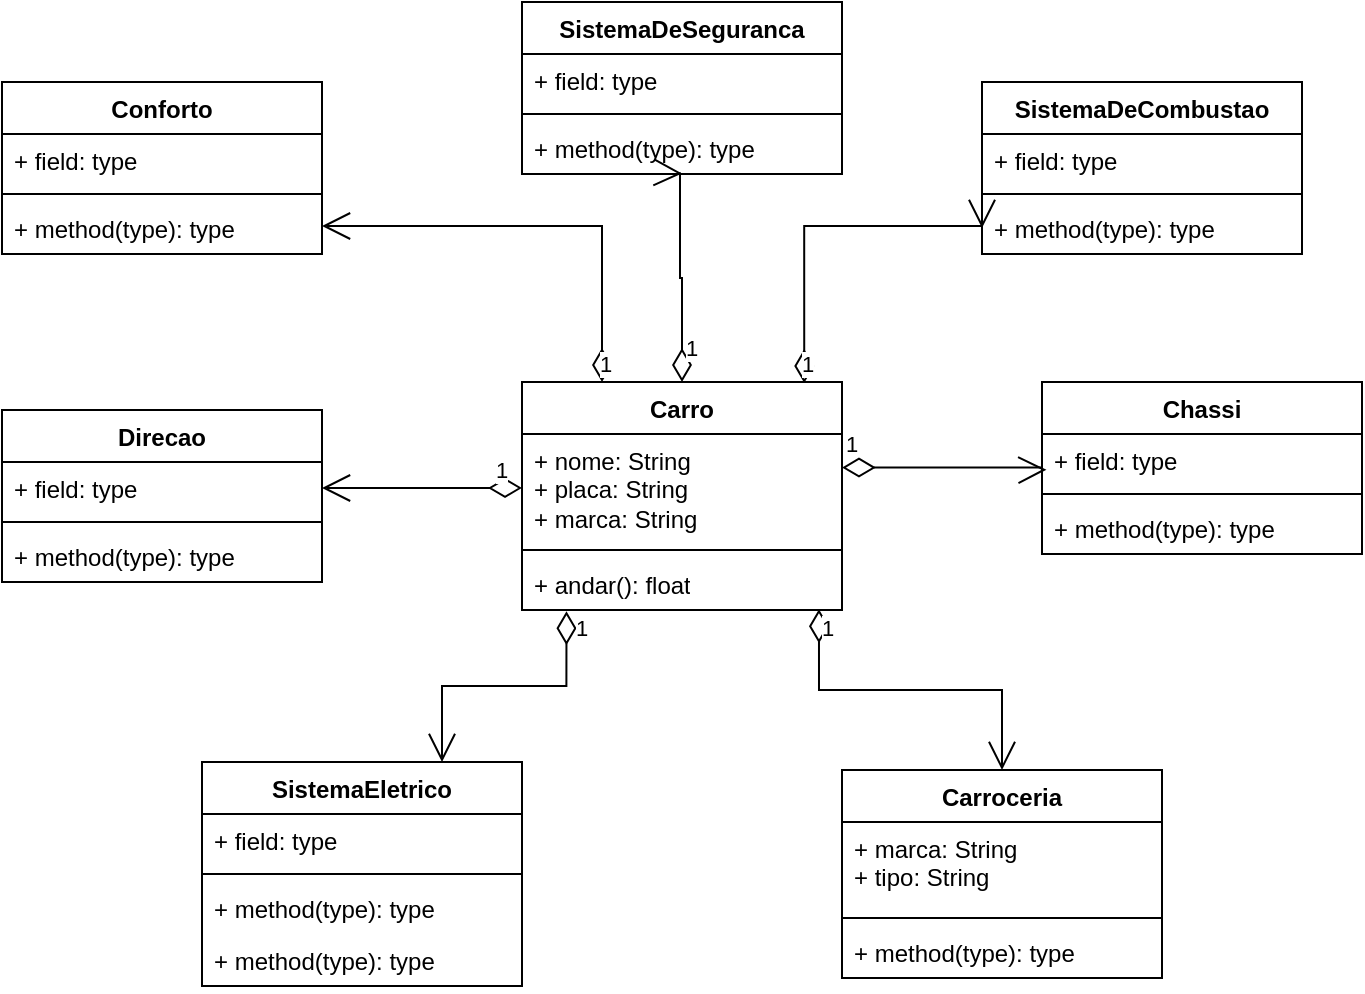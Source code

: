 <mxfile version="24.4.2" type="github">
  <diagram name="Página-1" id="z-0REUnZL9QmkvWz6wbS">
    <mxGraphModel dx="933" dy="383" grid="1" gridSize="10" guides="1" tooltips="1" connect="1" arrows="1" fold="1" page="1" pageScale="1" pageWidth="1169" pageHeight="827" math="0" shadow="0">
      <root>
        <mxCell id="0" />
        <mxCell id="1" parent="0" />
        <mxCell id="1uTAzycj1BVcC_7WjwZ4-1" value="Carro" style="swimlane;fontStyle=1;align=center;verticalAlign=top;childLayout=stackLayout;horizontal=1;startSize=26;horizontalStack=0;resizeParent=1;resizeParentMax=0;resizeLast=0;collapsible=1;marginBottom=0;whiteSpace=wrap;html=1;" parent="1" vertex="1">
          <mxGeometry x="505" y="358" width="160" height="114" as="geometry" />
        </mxCell>
        <mxCell id="1uTAzycj1BVcC_7WjwZ4-2" value="+ nome: String&lt;div&gt;+ placa: String&lt;/div&gt;&lt;div&gt;+ marca: String&lt;/div&gt;" style="text;strokeColor=none;fillColor=none;align=left;verticalAlign=top;spacingLeft=4;spacingRight=4;overflow=hidden;rotatable=0;points=[[0,0.5],[1,0.5]];portConstraint=eastwest;whiteSpace=wrap;html=1;" parent="1uTAzycj1BVcC_7WjwZ4-1" vertex="1">
          <mxGeometry y="26" width="160" height="54" as="geometry" />
        </mxCell>
        <mxCell id="1uTAzycj1BVcC_7WjwZ4-3" value="" style="line;strokeWidth=1;fillColor=none;align=left;verticalAlign=middle;spacingTop=-1;spacingLeft=3;spacingRight=3;rotatable=0;labelPosition=right;points=[];portConstraint=eastwest;strokeColor=inherit;" parent="1uTAzycj1BVcC_7WjwZ4-1" vertex="1">
          <mxGeometry y="80" width="160" height="8" as="geometry" />
        </mxCell>
        <mxCell id="1uTAzycj1BVcC_7WjwZ4-4" value="+ andar(): float" style="text;strokeColor=none;fillColor=none;align=left;verticalAlign=top;spacingLeft=4;spacingRight=4;overflow=hidden;rotatable=0;points=[[0,0.5],[1,0.5]];portConstraint=eastwest;whiteSpace=wrap;html=1;" parent="1uTAzycj1BVcC_7WjwZ4-1" vertex="1">
          <mxGeometry y="88" width="160" height="26" as="geometry" />
        </mxCell>
        <mxCell id="1uTAzycj1BVcC_7WjwZ4-6" value="Carroceria" style="swimlane;fontStyle=1;align=center;verticalAlign=top;childLayout=stackLayout;horizontal=1;startSize=26;horizontalStack=0;resizeParent=1;resizeParentMax=0;resizeLast=0;collapsible=1;marginBottom=0;whiteSpace=wrap;html=1;" parent="1" vertex="1">
          <mxGeometry x="665" y="552" width="160" height="104" as="geometry" />
        </mxCell>
        <mxCell id="1uTAzycj1BVcC_7WjwZ4-7" value="+ marca: String&lt;div&gt;+ tipo: String&lt;/div&gt;" style="text;strokeColor=none;fillColor=none;align=left;verticalAlign=top;spacingLeft=4;spacingRight=4;overflow=hidden;rotatable=0;points=[[0,0.5],[1,0.5]];portConstraint=eastwest;whiteSpace=wrap;html=1;" parent="1uTAzycj1BVcC_7WjwZ4-6" vertex="1">
          <mxGeometry y="26" width="160" height="44" as="geometry" />
        </mxCell>
        <mxCell id="1uTAzycj1BVcC_7WjwZ4-8" value="" style="line;strokeWidth=1;fillColor=none;align=left;verticalAlign=middle;spacingTop=-1;spacingLeft=3;spacingRight=3;rotatable=0;labelPosition=right;points=[];portConstraint=eastwest;strokeColor=inherit;" parent="1uTAzycj1BVcC_7WjwZ4-6" vertex="1">
          <mxGeometry y="70" width="160" height="8" as="geometry" />
        </mxCell>
        <mxCell id="1uTAzycj1BVcC_7WjwZ4-9" value="+ method(type): type" style="text;strokeColor=none;fillColor=none;align=left;verticalAlign=top;spacingLeft=4;spacingRight=4;overflow=hidden;rotatable=0;points=[[0,0.5],[1,0.5]];portConstraint=eastwest;whiteSpace=wrap;html=1;" parent="1uTAzycj1BVcC_7WjwZ4-6" vertex="1">
          <mxGeometry y="78" width="160" height="26" as="geometry" />
        </mxCell>
        <mxCell id="1uTAzycj1BVcC_7WjwZ4-12" value="SistemaEletrico" style="swimlane;fontStyle=1;align=center;verticalAlign=top;childLayout=stackLayout;horizontal=1;startSize=26;horizontalStack=0;resizeParent=1;resizeParentMax=0;resizeLast=0;collapsible=1;marginBottom=0;whiteSpace=wrap;html=1;" parent="1" vertex="1">
          <mxGeometry x="345" y="548" width="160" height="112" as="geometry" />
        </mxCell>
        <mxCell id="1uTAzycj1BVcC_7WjwZ4-13" value="+ field: type" style="text;strokeColor=none;fillColor=none;align=left;verticalAlign=top;spacingLeft=4;spacingRight=4;overflow=hidden;rotatable=0;points=[[0,0.5],[1,0.5]];portConstraint=eastwest;whiteSpace=wrap;html=1;" parent="1uTAzycj1BVcC_7WjwZ4-12" vertex="1">
          <mxGeometry y="26" width="160" height="26" as="geometry" />
        </mxCell>
        <mxCell id="1uTAzycj1BVcC_7WjwZ4-14" value="" style="line;strokeWidth=1;fillColor=none;align=left;verticalAlign=middle;spacingTop=-1;spacingLeft=3;spacingRight=3;rotatable=0;labelPosition=right;points=[];portConstraint=eastwest;strokeColor=inherit;" parent="1uTAzycj1BVcC_7WjwZ4-12" vertex="1">
          <mxGeometry y="52" width="160" height="8" as="geometry" />
        </mxCell>
        <mxCell id="1uTAzycj1BVcC_7WjwZ4-16" value="+ method(type): type" style="text;strokeColor=none;fillColor=none;align=left;verticalAlign=top;spacingLeft=4;spacingRight=4;overflow=hidden;rotatable=0;points=[[0,0.5],[1,0.5]];portConstraint=eastwest;whiteSpace=wrap;html=1;" parent="1uTAzycj1BVcC_7WjwZ4-12" vertex="1">
          <mxGeometry y="60" width="160" height="26" as="geometry" />
        </mxCell>
        <mxCell id="1uTAzycj1BVcC_7WjwZ4-15" value="+ method(type): type" style="text;strokeColor=none;fillColor=none;align=left;verticalAlign=top;spacingLeft=4;spacingRight=4;overflow=hidden;rotatable=0;points=[[0,0.5],[1,0.5]];portConstraint=eastwest;whiteSpace=wrap;html=1;" parent="1uTAzycj1BVcC_7WjwZ4-12" vertex="1">
          <mxGeometry y="86" width="160" height="26" as="geometry" />
        </mxCell>
        <mxCell id="1uTAzycj1BVcC_7WjwZ4-18" value="Chassi" style="swimlane;fontStyle=1;align=center;verticalAlign=top;childLayout=stackLayout;horizontal=1;startSize=26;horizontalStack=0;resizeParent=1;resizeParentMax=0;resizeLast=0;collapsible=1;marginBottom=0;whiteSpace=wrap;html=1;" parent="1" vertex="1">
          <mxGeometry x="765" y="358" width="160" height="86" as="geometry" />
        </mxCell>
        <mxCell id="1uTAzycj1BVcC_7WjwZ4-19" value="+ field: type" style="text;strokeColor=none;fillColor=none;align=left;verticalAlign=top;spacingLeft=4;spacingRight=4;overflow=hidden;rotatable=0;points=[[0,0.5],[1,0.5]];portConstraint=eastwest;whiteSpace=wrap;html=1;" parent="1uTAzycj1BVcC_7WjwZ4-18" vertex="1">
          <mxGeometry y="26" width="160" height="26" as="geometry" />
        </mxCell>
        <mxCell id="1uTAzycj1BVcC_7WjwZ4-20" value="" style="line;strokeWidth=1;fillColor=none;align=left;verticalAlign=middle;spacingTop=-1;spacingLeft=3;spacingRight=3;rotatable=0;labelPosition=right;points=[];portConstraint=eastwest;strokeColor=inherit;" parent="1uTAzycj1BVcC_7WjwZ4-18" vertex="1">
          <mxGeometry y="52" width="160" height="8" as="geometry" />
        </mxCell>
        <mxCell id="1uTAzycj1BVcC_7WjwZ4-21" value="+ method(type): type" style="text;strokeColor=none;fillColor=none;align=left;verticalAlign=top;spacingLeft=4;spacingRight=4;overflow=hidden;rotatable=0;points=[[0,0.5],[1,0.5]];portConstraint=eastwest;whiteSpace=wrap;html=1;" parent="1uTAzycj1BVcC_7WjwZ4-18" vertex="1">
          <mxGeometry y="60" width="160" height="26" as="geometry" />
        </mxCell>
        <mxCell id="1uTAzycj1BVcC_7WjwZ4-24" value="SistemaDeCombustao" style="swimlane;fontStyle=1;align=center;verticalAlign=top;childLayout=stackLayout;horizontal=1;startSize=26;horizontalStack=0;resizeParent=1;resizeParentMax=0;resizeLast=0;collapsible=1;marginBottom=0;whiteSpace=wrap;html=1;" parent="1" vertex="1">
          <mxGeometry x="735" y="208" width="160" height="86" as="geometry" />
        </mxCell>
        <mxCell id="1uTAzycj1BVcC_7WjwZ4-25" value="+ field: type" style="text;strokeColor=none;fillColor=none;align=left;verticalAlign=top;spacingLeft=4;spacingRight=4;overflow=hidden;rotatable=0;points=[[0,0.5],[1,0.5]];portConstraint=eastwest;whiteSpace=wrap;html=1;" parent="1uTAzycj1BVcC_7WjwZ4-24" vertex="1">
          <mxGeometry y="26" width="160" height="26" as="geometry" />
        </mxCell>
        <mxCell id="1uTAzycj1BVcC_7WjwZ4-26" value="" style="line;strokeWidth=1;fillColor=none;align=left;verticalAlign=middle;spacingTop=-1;spacingLeft=3;spacingRight=3;rotatable=0;labelPosition=right;points=[];portConstraint=eastwest;strokeColor=inherit;" parent="1uTAzycj1BVcC_7WjwZ4-24" vertex="1">
          <mxGeometry y="52" width="160" height="8" as="geometry" />
        </mxCell>
        <mxCell id="1uTAzycj1BVcC_7WjwZ4-27" value="+ method(type): type" style="text;strokeColor=none;fillColor=none;align=left;verticalAlign=top;spacingLeft=4;spacingRight=4;overflow=hidden;rotatable=0;points=[[0,0.5],[1,0.5]];portConstraint=eastwest;whiteSpace=wrap;html=1;" parent="1uTAzycj1BVcC_7WjwZ4-24" vertex="1">
          <mxGeometry y="60" width="160" height="26" as="geometry" />
        </mxCell>
        <mxCell id="1uTAzycj1BVcC_7WjwZ4-29" value="SistemaDeSeguranca" style="swimlane;fontStyle=1;align=center;verticalAlign=top;childLayout=stackLayout;horizontal=1;startSize=26;horizontalStack=0;resizeParent=1;resizeParentMax=0;resizeLast=0;collapsible=1;marginBottom=0;whiteSpace=wrap;html=1;" parent="1" vertex="1">
          <mxGeometry x="505" y="168" width="160" height="86" as="geometry" />
        </mxCell>
        <mxCell id="1uTAzycj1BVcC_7WjwZ4-30" value="+ field: type" style="text;strokeColor=none;fillColor=none;align=left;verticalAlign=top;spacingLeft=4;spacingRight=4;overflow=hidden;rotatable=0;points=[[0,0.5],[1,0.5]];portConstraint=eastwest;whiteSpace=wrap;html=1;" parent="1uTAzycj1BVcC_7WjwZ4-29" vertex="1">
          <mxGeometry y="26" width="160" height="26" as="geometry" />
        </mxCell>
        <mxCell id="1uTAzycj1BVcC_7WjwZ4-31" value="" style="line;strokeWidth=1;fillColor=none;align=left;verticalAlign=middle;spacingTop=-1;spacingLeft=3;spacingRight=3;rotatable=0;labelPosition=right;points=[];portConstraint=eastwest;strokeColor=inherit;" parent="1uTAzycj1BVcC_7WjwZ4-29" vertex="1">
          <mxGeometry y="52" width="160" height="8" as="geometry" />
        </mxCell>
        <mxCell id="1uTAzycj1BVcC_7WjwZ4-32" value="+ method(type): type" style="text;strokeColor=none;fillColor=none;align=left;verticalAlign=top;spacingLeft=4;spacingRight=4;overflow=hidden;rotatable=0;points=[[0,0.5],[1,0.5]];portConstraint=eastwest;whiteSpace=wrap;html=1;" parent="1uTAzycj1BVcC_7WjwZ4-29" vertex="1">
          <mxGeometry y="60" width="160" height="26" as="geometry" />
        </mxCell>
        <mxCell id="LnKBUYbPvPmbX4PMD_IJ-1" value="Conforto" style="swimlane;fontStyle=1;align=center;verticalAlign=top;childLayout=stackLayout;horizontal=1;startSize=26;horizontalStack=0;resizeParent=1;resizeParentMax=0;resizeLast=0;collapsible=1;marginBottom=0;whiteSpace=wrap;html=1;" vertex="1" parent="1">
          <mxGeometry x="245" y="208" width="160" height="86" as="geometry" />
        </mxCell>
        <mxCell id="LnKBUYbPvPmbX4PMD_IJ-2" value="+ field: type" style="text;strokeColor=none;fillColor=none;align=left;verticalAlign=top;spacingLeft=4;spacingRight=4;overflow=hidden;rotatable=0;points=[[0,0.5],[1,0.5]];portConstraint=eastwest;whiteSpace=wrap;html=1;" vertex="1" parent="LnKBUYbPvPmbX4PMD_IJ-1">
          <mxGeometry y="26" width="160" height="26" as="geometry" />
        </mxCell>
        <mxCell id="LnKBUYbPvPmbX4PMD_IJ-3" value="" style="line;strokeWidth=1;fillColor=none;align=left;verticalAlign=middle;spacingTop=-1;spacingLeft=3;spacingRight=3;rotatable=0;labelPosition=right;points=[];portConstraint=eastwest;strokeColor=inherit;" vertex="1" parent="LnKBUYbPvPmbX4PMD_IJ-1">
          <mxGeometry y="52" width="160" height="8" as="geometry" />
        </mxCell>
        <mxCell id="LnKBUYbPvPmbX4PMD_IJ-4" value="+ method(type): type" style="text;strokeColor=none;fillColor=none;align=left;verticalAlign=top;spacingLeft=4;spacingRight=4;overflow=hidden;rotatable=0;points=[[0,0.5],[1,0.5]];portConstraint=eastwest;whiteSpace=wrap;html=1;" vertex="1" parent="LnKBUYbPvPmbX4PMD_IJ-1">
          <mxGeometry y="60" width="160" height="26" as="geometry" />
        </mxCell>
        <mxCell id="LnKBUYbPvPmbX4PMD_IJ-5" value="Direcao" style="swimlane;fontStyle=1;align=center;verticalAlign=top;childLayout=stackLayout;horizontal=1;startSize=26;horizontalStack=0;resizeParent=1;resizeParentMax=0;resizeLast=0;collapsible=1;marginBottom=0;whiteSpace=wrap;html=1;" vertex="1" parent="1">
          <mxGeometry x="245" y="372" width="160" height="86" as="geometry" />
        </mxCell>
        <mxCell id="LnKBUYbPvPmbX4PMD_IJ-6" value="+ field: type" style="text;strokeColor=none;fillColor=none;align=left;verticalAlign=top;spacingLeft=4;spacingRight=4;overflow=hidden;rotatable=0;points=[[0,0.5],[1,0.5]];portConstraint=eastwest;whiteSpace=wrap;html=1;" vertex="1" parent="LnKBUYbPvPmbX4PMD_IJ-5">
          <mxGeometry y="26" width="160" height="26" as="geometry" />
        </mxCell>
        <mxCell id="LnKBUYbPvPmbX4PMD_IJ-7" value="" style="line;strokeWidth=1;fillColor=none;align=left;verticalAlign=middle;spacingTop=-1;spacingLeft=3;spacingRight=3;rotatable=0;labelPosition=right;points=[];portConstraint=eastwest;strokeColor=inherit;" vertex="1" parent="LnKBUYbPvPmbX4PMD_IJ-5">
          <mxGeometry y="52" width="160" height="8" as="geometry" />
        </mxCell>
        <mxCell id="LnKBUYbPvPmbX4PMD_IJ-8" value="+ method(type): type" style="text;strokeColor=none;fillColor=none;align=left;verticalAlign=top;spacingLeft=4;spacingRight=4;overflow=hidden;rotatable=0;points=[[0,0.5],[1,0.5]];portConstraint=eastwest;whiteSpace=wrap;html=1;" vertex="1" parent="LnKBUYbPvPmbX4PMD_IJ-5">
          <mxGeometry y="60" width="160" height="26" as="geometry" />
        </mxCell>
        <mxCell id="LnKBUYbPvPmbX4PMD_IJ-9" value="1" style="endArrow=open;html=1;endSize=12;startArrow=diamondThin;startSize=14;startFill=0;edgeStyle=orthogonalEdgeStyle;align=left;verticalAlign=bottom;rounded=0;exitX=0.5;exitY=0;exitDx=0;exitDy=0;entryX=0.5;entryY=0.99;entryDx=0;entryDy=0;entryPerimeter=0;" edge="1" parent="1" source="1uTAzycj1BVcC_7WjwZ4-1" target="1uTAzycj1BVcC_7WjwZ4-32">
          <mxGeometry x="-0.85" relative="1" as="geometry">
            <mxPoint x="505" y="310" as="sourcePoint" />
            <mxPoint x="665" y="310" as="targetPoint" />
            <Array as="points">
              <mxPoint x="585" y="306" />
              <mxPoint x="584" y="306" />
              <mxPoint x="584" y="254" />
            </Array>
            <mxPoint as="offset" />
          </mxGeometry>
        </mxCell>
        <mxCell id="LnKBUYbPvPmbX4PMD_IJ-10" value="1" style="endArrow=open;html=1;endSize=12;startArrow=diamondThin;startSize=14;startFill=0;edgeStyle=orthogonalEdgeStyle;align=left;verticalAlign=bottom;rounded=0;exitX=0.882;exitY=0.004;exitDx=0;exitDy=0;exitPerimeter=0;entryX=0;entryY=0.5;entryDx=0;entryDy=0;" edge="1" parent="1" source="1uTAzycj1BVcC_7WjwZ4-1" target="1uTAzycj1BVcC_7WjwZ4-27">
          <mxGeometry x="-1" y="3" relative="1" as="geometry">
            <mxPoint x="640" y="330" as="sourcePoint" />
            <mxPoint x="720" y="260" as="targetPoint" />
            <Array as="points">
              <mxPoint x="646" y="280" />
              <mxPoint x="735" y="280" />
            </Array>
          </mxGeometry>
        </mxCell>
        <mxCell id="LnKBUYbPvPmbX4PMD_IJ-11" value="1" style="endArrow=open;html=1;endSize=12;startArrow=diamondThin;startSize=14;startFill=0;edgeStyle=orthogonalEdgeStyle;align=left;verticalAlign=bottom;rounded=0;entryX=0.014;entryY=0.687;entryDx=0;entryDy=0;entryPerimeter=0;" edge="1" parent="1" target="1uTAzycj1BVcC_7WjwZ4-19">
          <mxGeometry x="-1" y="3" relative="1" as="geometry">
            <mxPoint x="665" y="400.76" as="sourcePoint" />
            <mxPoint x="765.4" y="400.76" as="targetPoint" />
            <Array as="points">
              <mxPoint x="765" y="401" />
              <mxPoint x="765" y="402" />
            </Array>
          </mxGeometry>
        </mxCell>
        <mxCell id="LnKBUYbPvPmbX4PMD_IJ-13" value="1" style="endArrow=open;html=1;endSize=12;startArrow=diamondThin;startSize=14;startFill=0;edgeStyle=orthogonalEdgeStyle;align=left;verticalAlign=bottom;rounded=0;exitX=0.928;exitY=0.985;exitDx=0;exitDy=0;exitPerimeter=0;entryX=0.5;entryY=0;entryDx=0;entryDy=0;" edge="1" parent="1" source="1uTAzycj1BVcC_7WjwZ4-4" target="1uTAzycj1BVcC_7WjwZ4-6">
          <mxGeometry x="-0.786" relative="1" as="geometry">
            <mxPoint x="650" y="500" as="sourcePoint" />
            <mxPoint x="810" y="500" as="targetPoint" />
            <mxPoint as="offset" />
          </mxGeometry>
        </mxCell>
        <mxCell id="LnKBUYbPvPmbX4PMD_IJ-14" value="1" style="endArrow=open;html=1;endSize=12;startArrow=diamondThin;startSize=14;startFill=0;edgeStyle=orthogonalEdgeStyle;align=left;verticalAlign=bottom;rounded=0;entryX=0.75;entryY=0;entryDx=0;entryDy=0;exitX=0.139;exitY=1.023;exitDx=0;exitDy=0;exitPerimeter=0;" edge="1" parent="1" source="1uTAzycj1BVcC_7WjwZ4-4" target="1uTAzycj1BVcC_7WjwZ4-12">
          <mxGeometry x="-0.747" y="3" relative="1" as="geometry">
            <mxPoint x="520" y="480" as="sourcePoint" />
            <mxPoint x="620" y="520" as="targetPoint" />
            <mxPoint as="offset" />
          </mxGeometry>
        </mxCell>
        <mxCell id="LnKBUYbPvPmbX4PMD_IJ-15" value="1" style="endArrow=open;html=1;endSize=12;startArrow=diamondThin;startSize=14;startFill=0;edgeStyle=orthogonalEdgeStyle;align=left;verticalAlign=bottom;rounded=0;exitX=0.25;exitY=0;exitDx=0;exitDy=0;" edge="1" parent="1" source="1uTAzycj1BVcC_7WjwZ4-1" target="LnKBUYbPvPmbX4PMD_IJ-4">
          <mxGeometry x="-1" y="3" relative="1" as="geometry">
            <mxPoint x="370" y="300" as="sourcePoint" />
            <mxPoint x="530" y="300" as="targetPoint" />
            <Array as="points">
              <mxPoint x="545" y="280" />
            </Array>
          </mxGeometry>
        </mxCell>
        <mxCell id="LnKBUYbPvPmbX4PMD_IJ-16" value="1" style="endArrow=open;html=1;endSize=12;startArrow=diamondThin;startSize=14;startFill=0;edgeStyle=orthogonalEdgeStyle;align=left;verticalAlign=bottom;rounded=0;entryX=1;entryY=0.5;entryDx=0;entryDy=0;exitX=0;exitY=0.5;exitDx=0;exitDy=0;" edge="1" parent="1" source="1uTAzycj1BVcC_7WjwZ4-2" target="LnKBUYbPvPmbX4PMD_IJ-6">
          <mxGeometry x="-0.7" relative="1" as="geometry">
            <mxPoint x="370" y="460" as="sourcePoint" />
            <mxPoint x="530" y="460" as="targetPoint" />
            <mxPoint as="offset" />
          </mxGeometry>
        </mxCell>
      </root>
    </mxGraphModel>
  </diagram>
</mxfile>
